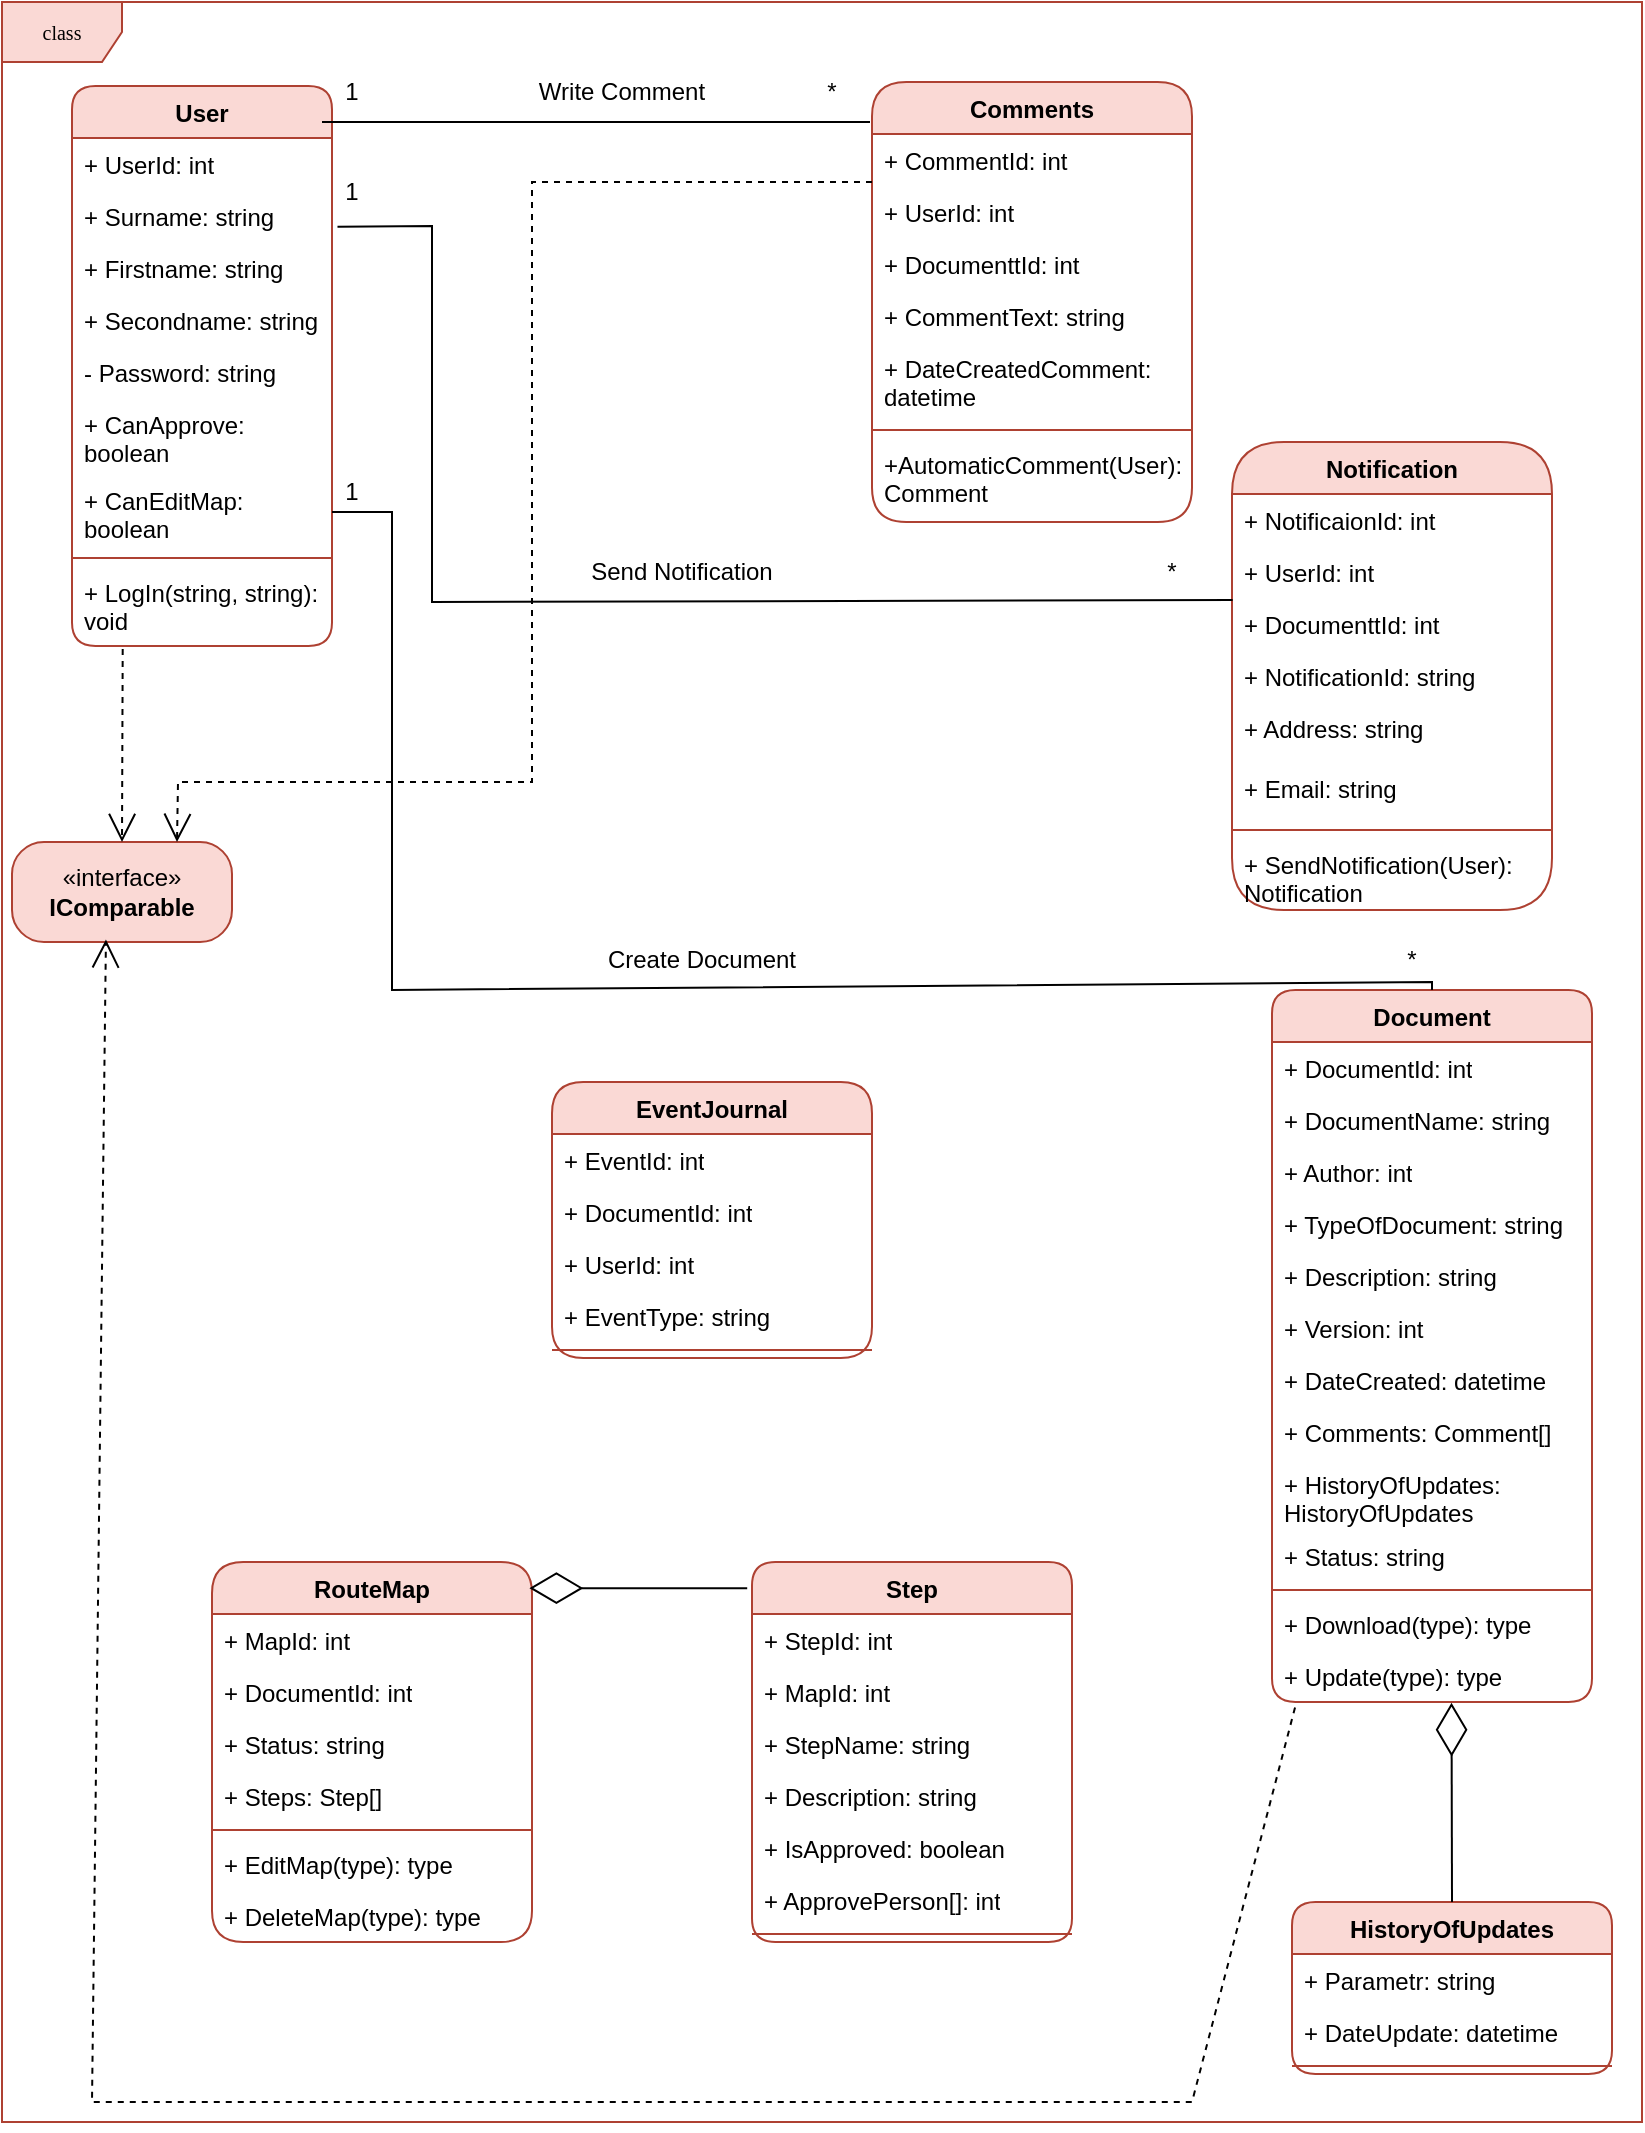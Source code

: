 <mxfile version="26.0.14">
  <diagram name="Page-1" id="c4acf3e9-155e-7222-9cf6-157b1a14988f">
    <mxGraphModel dx="976" dy="858" grid="1" gridSize="10" guides="1" tooltips="1" connect="1" arrows="1" fold="1" page="1" pageScale="1" pageWidth="850" pageHeight="1100" background="none" math="0" shadow="0">
      <root>
        <mxCell id="0" />
        <mxCell id="1" parent="0" />
        <mxCell id="17acba5748e5396b-1" value="class" style="shape=umlFrame;whiteSpace=wrap;html=1;rounded=0;shadow=0;comic=0;labelBackgroundColor=none;strokeWidth=1;fontFamily=Verdana;fontSize=10;align=center;fillColor=#fad9d5;strokeColor=#ae4132;" parent="1" vertex="1">
          <mxGeometry x="15" y="20" width="820" height="1060" as="geometry" />
        </mxCell>
        <mxCell id="jtQcLPcOCmOtlFuXwDvs-20" value="User" style="swimlane;fontStyle=1;align=center;verticalAlign=top;childLayout=stackLayout;horizontal=1;startSize=26;horizontalStack=0;resizeParent=1;resizeParentMax=0;resizeLast=0;collapsible=1;marginBottom=0;whiteSpace=wrap;html=1;rounded=1;fillColor=#fad9d5;strokeColor=#ae4132;" parent="1" vertex="1">
          <mxGeometry x="50" y="62" width="130" height="280" as="geometry" />
        </mxCell>
        <mxCell id="jtQcLPcOCmOtlFuXwDvs-21" value="+ UserId: int&lt;div&gt;&lt;br&gt;&lt;/div&gt;" style="text;strokeColor=none;fillColor=none;align=left;verticalAlign=top;spacingLeft=4;spacingRight=4;overflow=hidden;rotatable=0;points=[[0,0.5],[1,0.5]];portConstraint=eastwest;whiteSpace=wrap;html=1;" parent="jtQcLPcOCmOtlFuXwDvs-20" vertex="1">
          <mxGeometry y="26" width="130" height="26" as="geometry" />
        </mxCell>
        <mxCell id="jtQcLPcOCmOtlFuXwDvs-24" value="+ Surname: string&lt;div&gt;&lt;br&gt;&lt;/div&gt;" style="text;strokeColor=none;fillColor=none;align=left;verticalAlign=top;spacingLeft=4;spacingRight=4;overflow=hidden;rotatable=0;points=[[0,0.5],[1,0.5]];portConstraint=eastwest;whiteSpace=wrap;html=1;" parent="jtQcLPcOCmOtlFuXwDvs-20" vertex="1">
          <mxGeometry y="52" width="130" height="26" as="geometry" />
        </mxCell>
        <mxCell id="jtQcLPcOCmOtlFuXwDvs-25" value="+ Firstname: string&lt;div&gt;&lt;br&gt;&lt;/div&gt;" style="text;strokeColor=none;fillColor=none;align=left;verticalAlign=top;spacingLeft=4;spacingRight=4;overflow=hidden;rotatable=0;points=[[0,0.5],[1,0.5]];portConstraint=eastwest;whiteSpace=wrap;html=1;" parent="jtQcLPcOCmOtlFuXwDvs-20" vertex="1">
          <mxGeometry y="78" width="130" height="26" as="geometry" />
        </mxCell>
        <mxCell id="jtQcLPcOCmOtlFuXwDvs-26" value="+ Secondname: string&lt;span style=&quot;color: rgba(0, 0, 0, 0); font-family: monospace; font-size: 0px; text-wrap-mode: nowrap;&quot;&gt;%3CmxGraphModel%3E%3Croot%3E%3CmxCell%20id%3D%220%22%2F%3E%3CmxCell%20id%3D%221%22%20parent%3D%220%22%2F%3E%3CmxCell%20id%3D%222%22%20value%3D%22%2B%20UserId%3A%20int%26lt%3Bdiv%26gt%3B%26lt%3Bbr%26gt%3B%26lt%3B%2Fdiv%26gt%3B%22%20style%3D%22text%3BstrokeColor%3Dnone%3BfillColor%3Dnone%3Balign%3Dleft%3BverticalAlign%3Dtop%3BspacingLeft%3D4%3BspacingRight%3D4%3Boverflow%3Dhidden%3Brotatable%3D0%3Bpoints%3D%5B%5B0%2C0.5%5D%2C%5B1%2C0.5%5D%5D%3BportConstraint%3Deastwest%3BwhiteSpace%3Dwrap%3Bhtml%3D1%3B%22%20vertex%3D%221%22%20parent%3D%221%22%3E%3CmxGeometry%20x%3D%22290%22%20y%3D%22456%22%20width%3D%22160%22%20height%3D%2226%22%20as%3D%22geometry%22%2F%3E%3C%2FmxCell%3E%3C%2Froot%3E%3C%2FmxGraphModel%3E&lt;/span&gt;&lt;div&gt;&lt;br&gt;&lt;/div&gt;" style="text;strokeColor=none;fillColor=none;align=left;verticalAlign=top;spacingLeft=4;spacingRight=4;overflow=hidden;rotatable=0;points=[[0,0.5],[1,0.5]];portConstraint=eastwest;whiteSpace=wrap;html=1;" parent="jtQcLPcOCmOtlFuXwDvs-20" vertex="1">
          <mxGeometry y="104" width="130" height="26" as="geometry" />
        </mxCell>
        <mxCell id="jtQcLPcOCmOtlFuXwDvs-28" value="- Password: string" style="text;strokeColor=none;fillColor=none;align=left;verticalAlign=top;spacingLeft=4;spacingRight=4;overflow=hidden;rotatable=0;points=[[0,0.5],[1,0.5]];portConstraint=eastwest;whiteSpace=wrap;html=1;" parent="jtQcLPcOCmOtlFuXwDvs-20" vertex="1">
          <mxGeometry y="130" width="130" height="26" as="geometry" />
        </mxCell>
        <mxCell id="m-IarDrucBk_5mrLFYg6-11" value="+ CanApprove: boolean" style="text;strokeColor=none;fillColor=none;align=left;verticalAlign=top;spacingLeft=4;spacingRight=4;overflow=hidden;rotatable=0;points=[[0,0.5],[1,0.5]];portConstraint=eastwest;whiteSpace=wrap;html=1;" parent="jtQcLPcOCmOtlFuXwDvs-20" vertex="1">
          <mxGeometry y="156" width="130" height="38" as="geometry" />
        </mxCell>
        <mxCell id="m-IarDrucBk_5mrLFYg6-12" value="+ CanEditMap: boolean" style="text;strokeColor=none;fillColor=none;align=left;verticalAlign=top;spacingLeft=4;spacingRight=4;overflow=hidden;rotatable=0;points=[[0,0.5],[1,0.5]];portConstraint=eastwest;whiteSpace=wrap;html=1;" parent="jtQcLPcOCmOtlFuXwDvs-20" vertex="1">
          <mxGeometry y="194" width="130" height="38" as="geometry" />
        </mxCell>
        <mxCell id="jtQcLPcOCmOtlFuXwDvs-22" value="" style="line;strokeWidth=1;fillColor=none;align=left;verticalAlign=middle;spacingTop=-1;spacingLeft=3;spacingRight=3;rotatable=0;labelPosition=right;points=[];portConstraint=eastwest;strokeColor=inherit;" parent="jtQcLPcOCmOtlFuXwDvs-20" vertex="1">
          <mxGeometry y="232" width="130" height="8" as="geometry" />
        </mxCell>
        <mxCell id="jtQcLPcOCmOtlFuXwDvs-23" value="+ LogIn(string, string): void" style="text;strokeColor=none;fillColor=none;align=left;verticalAlign=top;spacingLeft=4;spacingRight=4;overflow=hidden;rotatable=0;points=[[0,0.5],[1,0.5]];portConstraint=eastwest;whiteSpace=wrap;html=1;" parent="jtQcLPcOCmOtlFuXwDvs-20" vertex="1">
          <mxGeometry y="240" width="130" height="40" as="geometry" />
        </mxCell>
        <mxCell id="jtQcLPcOCmOtlFuXwDvs-65" value="«interface»&lt;br&gt;&lt;b&gt;IComparable&lt;/b&gt;" style="html=1;whiteSpace=wrap;rounded=1;fillColor=#fad9d5;strokeColor=#ae4132;arcSize=32;" parent="1" vertex="1">
          <mxGeometry x="20" y="440" width="110" height="50" as="geometry" />
        </mxCell>
        <mxCell id="jtQcLPcOCmOtlFuXwDvs-69" value="" style="endArrow=open;endSize=12;dashed=1;html=1;rounded=0;entryX=0.5;entryY=0;entryDx=0;entryDy=0;exitX=0.195;exitY=1.038;exitDx=0;exitDy=0;exitPerimeter=0;" parent="1" source="jtQcLPcOCmOtlFuXwDvs-23" target="jtQcLPcOCmOtlFuXwDvs-65" edge="1">
          <mxGeometry width="160" relative="1" as="geometry">
            <mxPoint x="75" y="370" as="sourcePoint" />
            <mxPoint x="300" y="550" as="targetPoint" />
          </mxGeometry>
        </mxCell>
        <mxCell id="jtQcLPcOCmOtlFuXwDvs-70" value="Comments" style="swimlane;fontStyle=1;align=center;verticalAlign=top;childLayout=stackLayout;horizontal=1;startSize=26;horizontalStack=0;resizeParent=1;resizeParentMax=0;resizeLast=0;collapsible=1;marginBottom=0;whiteSpace=wrap;html=1;rounded=1;fillColor=#fad9d5;strokeColor=#ae4132;arcSize=22;" parent="1" vertex="1">
          <mxGeometry x="450" y="60" width="160" height="220" as="geometry" />
        </mxCell>
        <mxCell id="jtQcLPcOCmOtlFuXwDvs-71" value="+ CommentId: int" style="text;strokeColor=none;fillColor=none;align=left;verticalAlign=top;spacingLeft=4;spacingRight=4;overflow=hidden;rotatable=0;points=[[0,0.5],[1,0.5]];portConstraint=eastwest;whiteSpace=wrap;html=1;" parent="jtQcLPcOCmOtlFuXwDvs-70" vertex="1">
          <mxGeometry y="26" width="160" height="26" as="geometry" />
        </mxCell>
        <mxCell id="jtQcLPcOCmOtlFuXwDvs-77" value="+ UserId: int" style="text;strokeColor=none;fillColor=none;align=left;verticalAlign=top;spacingLeft=4;spacingRight=4;overflow=hidden;rotatable=0;points=[[0,0.5],[1,0.5]];portConstraint=eastwest;whiteSpace=wrap;html=1;" parent="jtQcLPcOCmOtlFuXwDvs-70" vertex="1">
          <mxGeometry y="52" width="160" height="26" as="geometry" />
        </mxCell>
        <mxCell id="jtQcLPcOCmOtlFuXwDvs-78" value="+ DocumenttId: int" style="text;strokeColor=none;fillColor=none;align=left;verticalAlign=top;spacingLeft=4;spacingRight=4;overflow=hidden;rotatable=0;points=[[0,0.5],[1,0.5]];portConstraint=eastwest;whiteSpace=wrap;html=1;" parent="jtQcLPcOCmOtlFuXwDvs-70" vertex="1">
          <mxGeometry y="78" width="160" height="26" as="geometry" />
        </mxCell>
        <mxCell id="jtQcLPcOCmOtlFuXwDvs-79" value="+ CommentText: string" style="text;strokeColor=none;fillColor=none;align=left;verticalAlign=top;spacingLeft=4;spacingRight=4;overflow=hidden;rotatable=0;points=[[0,0.5],[1,0.5]];portConstraint=eastwest;whiteSpace=wrap;html=1;" parent="jtQcLPcOCmOtlFuXwDvs-70" vertex="1">
          <mxGeometry y="104" width="160" height="26" as="geometry" />
        </mxCell>
        <mxCell id="jtQcLPcOCmOtlFuXwDvs-80" value="+ DateCreatedComment: datetime" style="text;strokeColor=none;fillColor=none;align=left;verticalAlign=top;spacingLeft=4;spacingRight=4;overflow=hidden;rotatable=0;points=[[0,0.5],[1,0.5]];portConstraint=eastwest;whiteSpace=wrap;html=1;" parent="jtQcLPcOCmOtlFuXwDvs-70" vertex="1">
          <mxGeometry y="130" width="160" height="40" as="geometry" />
        </mxCell>
        <mxCell id="jtQcLPcOCmOtlFuXwDvs-72" value="" style="line;strokeWidth=1;fillColor=none;align=left;verticalAlign=middle;spacingTop=-1;spacingLeft=3;spacingRight=3;rotatable=0;labelPosition=right;points=[];portConstraint=eastwest;strokeColor=inherit;" parent="jtQcLPcOCmOtlFuXwDvs-70" vertex="1">
          <mxGeometry y="170" width="160" height="8" as="geometry" />
        </mxCell>
        <mxCell id="jtQcLPcOCmOtlFuXwDvs-73" value="+AutomaticComment(User): Comment" style="text;strokeColor=none;fillColor=none;align=left;verticalAlign=top;spacingLeft=4;spacingRight=4;overflow=hidden;rotatable=0;points=[[0,0.5],[1,0.5]];portConstraint=eastwest;whiteSpace=wrap;html=1;" parent="jtQcLPcOCmOtlFuXwDvs-70" vertex="1">
          <mxGeometry y="178" width="160" height="42" as="geometry" />
        </mxCell>
        <mxCell id="jtQcLPcOCmOtlFuXwDvs-85" value="Document" style="swimlane;fontStyle=1;align=center;verticalAlign=top;childLayout=stackLayout;horizontal=1;startSize=26;horizontalStack=0;resizeParent=1;resizeParentMax=0;resizeLast=0;collapsible=1;marginBottom=0;whiteSpace=wrap;html=1;rounded=1;fillColor=#fad9d5;strokeColor=#ae4132;" parent="1" vertex="1">
          <mxGeometry x="650" y="514" width="160" height="356" as="geometry" />
        </mxCell>
        <mxCell id="jtQcLPcOCmOtlFuXwDvs-86" value="+ DocumentId: int" style="text;strokeColor=none;fillColor=none;align=left;verticalAlign=top;spacingLeft=4;spacingRight=4;overflow=hidden;rotatable=0;points=[[0,0.5],[1,0.5]];portConstraint=eastwest;whiteSpace=wrap;html=1;" parent="jtQcLPcOCmOtlFuXwDvs-85" vertex="1">
          <mxGeometry y="26" width="160" height="26" as="geometry" />
        </mxCell>
        <mxCell id="jtQcLPcOCmOtlFuXwDvs-89" value="+ DocumentName: string" style="text;strokeColor=none;fillColor=none;align=left;verticalAlign=top;spacingLeft=4;spacingRight=4;overflow=hidden;rotatable=0;points=[[0,0.5],[1,0.5]];portConstraint=eastwest;whiteSpace=wrap;html=1;" parent="jtQcLPcOCmOtlFuXwDvs-85" vertex="1">
          <mxGeometry y="52" width="160" height="26" as="geometry" />
        </mxCell>
        <mxCell id="jtQcLPcOCmOtlFuXwDvs-90" value="+ Author: int" style="text;strokeColor=none;fillColor=none;align=left;verticalAlign=top;spacingLeft=4;spacingRight=4;overflow=hidden;rotatable=0;points=[[0,0.5],[1,0.5]];portConstraint=eastwest;whiteSpace=wrap;html=1;" parent="jtQcLPcOCmOtlFuXwDvs-85" vertex="1">
          <mxGeometry y="78" width="160" height="26" as="geometry" />
        </mxCell>
        <mxCell id="jtQcLPcOCmOtlFuXwDvs-91" value="+ TypeOfDocument: string" style="text;strokeColor=none;fillColor=none;align=left;verticalAlign=top;spacingLeft=4;spacingRight=4;overflow=hidden;rotatable=0;points=[[0,0.5],[1,0.5]];portConstraint=eastwest;whiteSpace=wrap;html=1;" parent="jtQcLPcOCmOtlFuXwDvs-85" vertex="1">
          <mxGeometry y="104" width="160" height="26" as="geometry" />
        </mxCell>
        <mxCell id="jtQcLPcOCmOtlFuXwDvs-92" value="+ Description: string" style="text;strokeColor=none;fillColor=none;align=left;verticalAlign=top;spacingLeft=4;spacingRight=4;overflow=hidden;rotatable=0;points=[[0,0.5],[1,0.5]];portConstraint=eastwest;whiteSpace=wrap;html=1;" parent="jtQcLPcOCmOtlFuXwDvs-85" vertex="1">
          <mxGeometry y="130" width="160" height="26" as="geometry" />
        </mxCell>
        <mxCell id="jtQcLPcOCmOtlFuXwDvs-93" value="+ Version: int" style="text;strokeColor=none;fillColor=none;align=left;verticalAlign=top;spacingLeft=4;spacingRight=4;overflow=hidden;rotatable=0;points=[[0,0.5],[1,0.5]];portConstraint=eastwest;whiteSpace=wrap;html=1;" parent="jtQcLPcOCmOtlFuXwDvs-85" vertex="1">
          <mxGeometry y="156" width="160" height="26" as="geometry" />
        </mxCell>
        <mxCell id="jtQcLPcOCmOtlFuXwDvs-94" value="+ DateCreated: datetime" style="text;strokeColor=none;fillColor=none;align=left;verticalAlign=top;spacingLeft=4;spacingRight=4;overflow=hidden;rotatable=0;points=[[0,0.5],[1,0.5]];portConstraint=eastwest;whiteSpace=wrap;html=1;" parent="jtQcLPcOCmOtlFuXwDvs-85" vertex="1">
          <mxGeometry y="182" width="160" height="26" as="geometry" />
        </mxCell>
        <mxCell id="jtQcLPcOCmOtlFuXwDvs-95" value="+ Comments: Comment[]" style="text;strokeColor=none;fillColor=none;align=left;verticalAlign=top;spacingLeft=4;spacingRight=4;overflow=hidden;rotatable=0;points=[[0,0.5],[1,0.5]];portConstraint=eastwest;whiteSpace=wrap;html=1;" parent="jtQcLPcOCmOtlFuXwDvs-85" vertex="1">
          <mxGeometry y="208" width="160" height="26" as="geometry" />
        </mxCell>
        <mxCell id="jtQcLPcOCmOtlFuXwDvs-96" value="+ HistoryOfUpdates: HistoryOfUpdates" style="text;strokeColor=none;fillColor=none;align=left;verticalAlign=top;spacingLeft=4;spacingRight=4;overflow=hidden;rotatable=0;points=[[0,0.5],[1,0.5]];portConstraint=eastwest;whiteSpace=wrap;html=1;" parent="jtQcLPcOCmOtlFuXwDvs-85" vertex="1">
          <mxGeometry y="234" width="160" height="36" as="geometry" />
        </mxCell>
        <mxCell id="jtQcLPcOCmOtlFuXwDvs-97" value="+ Status: string" style="text;strokeColor=none;fillColor=none;align=left;verticalAlign=top;spacingLeft=4;spacingRight=4;overflow=hidden;rotatable=0;points=[[0,0.5],[1,0.5]];portConstraint=eastwest;whiteSpace=wrap;html=1;" parent="jtQcLPcOCmOtlFuXwDvs-85" vertex="1">
          <mxGeometry y="270" width="160" height="26" as="geometry" />
        </mxCell>
        <mxCell id="jtQcLPcOCmOtlFuXwDvs-87" value="" style="line;strokeWidth=1;fillColor=none;align=left;verticalAlign=middle;spacingTop=-1;spacingLeft=3;spacingRight=3;rotatable=0;labelPosition=right;points=[];portConstraint=eastwest;strokeColor=inherit;" parent="jtQcLPcOCmOtlFuXwDvs-85" vertex="1">
          <mxGeometry y="296" width="160" height="8" as="geometry" />
        </mxCell>
        <mxCell id="jtQcLPcOCmOtlFuXwDvs-88" value="+ Download(type): type" style="text;strokeColor=none;fillColor=none;align=left;verticalAlign=top;spacingLeft=4;spacingRight=4;overflow=hidden;rotatable=0;points=[[0,0.5],[1,0.5]];portConstraint=eastwest;whiteSpace=wrap;html=1;" parent="jtQcLPcOCmOtlFuXwDvs-85" vertex="1">
          <mxGeometry y="304" width="160" height="26" as="geometry" />
        </mxCell>
        <mxCell id="B2FUtbq_lZgHAhkEgbSx-1" value="+ Update(type): type" style="text;strokeColor=none;fillColor=none;align=left;verticalAlign=top;spacingLeft=4;spacingRight=4;overflow=hidden;rotatable=0;points=[[0,0.5],[1,0.5]];portConstraint=eastwest;whiteSpace=wrap;html=1;" vertex="1" parent="jtQcLPcOCmOtlFuXwDvs-85">
          <mxGeometry y="330" width="160" height="26" as="geometry" />
        </mxCell>
        <mxCell id="jtQcLPcOCmOtlFuXwDvs-133" value="Notification" style="swimlane;fontStyle=1;align=center;verticalAlign=top;childLayout=stackLayout;horizontal=1;startSize=26;horizontalStack=0;resizeParent=1;resizeParentMax=0;resizeLast=0;collapsible=1;marginBottom=0;whiteSpace=wrap;html=1;rounded=1;fillColor=#fad9d5;strokeColor=#ae4132;arcSize=50;" parent="1" vertex="1">
          <mxGeometry x="630" y="240" width="160" height="234" as="geometry" />
        </mxCell>
        <mxCell id="jtQcLPcOCmOtlFuXwDvs-134" value="+ NotificaionId: int" style="text;strokeColor=none;fillColor=none;align=left;verticalAlign=top;spacingLeft=4;spacingRight=4;overflow=hidden;rotatable=0;points=[[0,0.5],[1,0.5]];portConstraint=eastwest;whiteSpace=wrap;html=1;" parent="jtQcLPcOCmOtlFuXwDvs-133" vertex="1">
          <mxGeometry y="26" width="160" height="26" as="geometry" />
        </mxCell>
        <mxCell id="jtQcLPcOCmOtlFuXwDvs-135" value="+ UserId: int" style="text;strokeColor=none;fillColor=none;align=left;verticalAlign=top;spacingLeft=4;spacingRight=4;overflow=hidden;rotatable=0;points=[[0,0.5],[1,0.5]];portConstraint=eastwest;whiteSpace=wrap;html=1;" parent="jtQcLPcOCmOtlFuXwDvs-133" vertex="1">
          <mxGeometry y="52" width="160" height="26" as="geometry" />
        </mxCell>
        <mxCell id="jtQcLPcOCmOtlFuXwDvs-136" value="+ DocumenttId: int" style="text;strokeColor=none;fillColor=none;align=left;verticalAlign=top;spacingLeft=4;spacingRight=4;overflow=hidden;rotatable=0;points=[[0,0.5],[1,0.5]];portConstraint=eastwest;whiteSpace=wrap;html=1;" parent="jtQcLPcOCmOtlFuXwDvs-133" vertex="1">
          <mxGeometry y="78" width="160" height="26" as="geometry" />
        </mxCell>
        <mxCell id="jtQcLPcOCmOtlFuXwDvs-137" value="+ NotificationId: string" style="text;strokeColor=none;fillColor=none;align=left;verticalAlign=top;spacingLeft=4;spacingRight=4;overflow=hidden;rotatable=0;points=[[0,0.5],[1,0.5]];portConstraint=eastwest;whiteSpace=wrap;html=1;" parent="jtQcLPcOCmOtlFuXwDvs-133" vertex="1">
          <mxGeometry y="104" width="160" height="26" as="geometry" />
        </mxCell>
        <mxCell id="jtQcLPcOCmOtlFuXwDvs-138" value="+ Address: string" style="text;strokeColor=none;fillColor=none;align=left;verticalAlign=top;spacingLeft=4;spacingRight=4;overflow=hidden;rotatable=0;points=[[0,0.5],[1,0.5]];portConstraint=eastwest;whiteSpace=wrap;html=1;" parent="jtQcLPcOCmOtlFuXwDvs-133" vertex="1">
          <mxGeometry y="130" width="160" height="30" as="geometry" />
        </mxCell>
        <mxCell id="jtQcLPcOCmOtlFuXwDvs-141" value="+ Email: string" style="text;strokeColor=none;fillColor=none;align=left;verticalAlign=top;spacingLeft=4;spacingRight=4;overflow=hidden;rotatable=0;points=[[0,0.5],[1,0.5]];portConstraint=eastwest;whiteSpace=wrap;html=1;" parent="jtQcLPcOCmOtlFuXwDvs-133" vertex="1">
          <mxGeometry y="160" width="160" height="30" as="geometry" />
        </mxCell>
        <mxCell id="jtQcLPcOCmOtlFuXwDvs-139" value="" style="line;strokeWidth=1;fillColor=none;align=left;verticalAlign=middle;spacingTop=-1;spacingLeft=3;spacingRight=3;rotatable=0;labelPosition=right;points=[];portConstraint=eastwest;strokeColor=inherit;" parent="jtQcLPcOCmOtlFuXwDvs-133" vertex="1">
          <mxGeometry y="190" width="160" height="8" as="geometry" />
        </mxCell>
        <mxCell id="jtQcLPcOCmOtlFuXwDvs-140" value="+ SendNotification(User): Notification" style="text;strokeColor=none;fillColor=none;align=left;verticalAlign=top;spacingLeft=4;spacingRight=4;overflow=hidden;rotatable=0;points=[[0,0.5],[1,0.5]];portConstraint=eastwest;whiteSpace=wrap;html=1;" parent="jtQcLPcOCmOtlFuXwDvs-133" vertex="1">
          <mxGeometry y="198" width="160" height="36" as="geometry" />
        </mxCell>
        <mxCell id="jtQcLPcOCmOtlFuXwDvs-152" value="" style="endArrow=open;endSize=12;dashed=1;html=1;rounded=0;exitX=0.072;exitY=1.105;exitDx=0;exitDy=0;entryX=0.427;entryY=0.975;entryDx=0;entryDy=0;exitPerimeter=0;entryPerimeter=0;" parent="1" source="B2FUtbq_lZgHAhkEgbSx-1" target="jtQcLPcOCmOtlFuXwDvs-65" edge="1">
          <mxGeometry width="160" relative="1" as="geometry">
            <mxPoint x="250" y="510" as="sourcePoint" />
            <mxPoint x="410" y="510" as="targetPoint" />
            <Array as="points">
              <mxPoint x="610" y="1070" />
              <mxPoint x="60" y="1070" />
            </Array>
          </mxGeometry>
        </mxCell>
        <mxCell id="jtQcLPcOCmOtlFuXwDvs-153" value="RouteMap" style="swimlane;fontStyle=1;align=center;verticalAlign=top;childLayout=stackLayout;horizontal=1;startSize=26;horizontalStack=0;resizeParent=1;resizeParentMax=0;resizeLast=0;collapsible=1;marginBottom=0;whiteSpace=wrap;html=1;rounded=1;fillColor=#fad9d5;strokeColor=#ae4132;arcSize=20;" parent="1" vertex="1">
          <mxGeometry x="120" y="800" width="160" height="190" as="geometry" />
        </mxCell>
        <mxCell id="jtQcLPcOCmOtlFuXwDvs-154" value="+ MapId: int" style="text;strokeColor=none;fillColor=none;align=left;verticalAlign=top;spacingLeft=4;spacingRight=4;overflow=hidden;rotatable=0;points=[[0,0.5],[1,0.5]];portConstraint=eastwest;whiteSpace=wrap;html=1;" parent="jtQcLPcOCmOtlFuXwDvs-153" vertex="1">
          <mxGeometry y="26" width="160" height="26" as="geometry" />
        </mxCell>
        <mxCell id="jtQcLPcOCmOtlFuXwDvs-157" value="+ DocumentId: int" style="text;strokeColor=none;fillColor=none;align=left;verticalAlign=top;spacingLeft=4;spacingRight=4;overflow=hidden;rotatable=0;points=[[0,0.5],[1,0.5]];portConstraint=eastwest;whiteSpace=wrap;html=1;" parent="jtQcLPcOCmOtlFuXwDvs-153" vertex="1">
          <mxGeometry y="52" width="160" height="26" as="geometry" />
        </mxCell>
        <mxCell id="jtQcLPcOCmOtlFuXwDvs-158" value="+ Status: string" style="text;strokeColor=none;fillColor=none;align=left;verticalAlign=top;spacingLeft=4;spacingRight=4;overflow=hidden;rotatable=0;points=[[0,0.5],[1,0.5]];portConstraint=eastwest;whiteSpace=wrap;html=1;" parent="jtQcLPcOCmOtlFuXwDvs-153" vertex="1">
          <mxGeometry y="78" width="160" height="26" as="geometry" />
        </mxCell>
        <mxCell id="LB0GVwvFiswfvmkcBWEb-14" value="+ Steps: Step[]" style="text;strokeColor=none;fillColor=none;align=left;verticalAlign=top;spacingLeft=4;spacingRight=4;overflow=hidden;rotatable=0;points=[[0,0.5],[1,0.5]];portConstraint=eastwest;whiteSpace=wrap;html=1;" parent="jtQcLPcOCmOtlFuXwDvs-153" vertex="1">
          <mxGeometry y="104" width="160" height="26" as="geometry" />
        </mxCell>
        <mxCell id="jtQcLPcOCmOtlFuXwDvs-155" value="" style="line;strokeWidth=1;fillColor=none;align=left;verticalAlign=middle;spacingTop=-1;spacingLeft=3;spacingRight=3;rotatable=0;labelPosition=right;points=[];portConstraint=eastwest;strokeColor=inherit;" parent="jtQcLPcOCmOtlFuXwDvs-153" vertex="1">
          <mxGeometry y="130" width="160" height="8" as="geometry" />
        </mxCell>
        <mxCell id="m-IarDrucBk_5mrLFYg6-13" value="+ EditMap(type): type" style="text;strokeColor=none;fillColor=none;align=left;verticalAlign=top;spacingLeft=4;spacingRight=4;overflow=hidden;rotatable=0;points=[[0,0.5],[1,0.5]];portConstraint=eastwest;whiteSpace=wrap;html=1;" parent="jtQcLPcOCmOtlFuXwDvs-153" vertex="1">
          <mxGeometry y="138" width="160" height="26" as="geometry" />
        </mxCell>
        <mxCell id="m-IarDrucBk_5mrLFYg6-14" value="+ DeleteMap(type): type" style="text;strokeColor=none;fillColor=none;align=left;verticalAlign=top;spacingLeft=4;spacingRight=4;overflow=hidden;rotatable=0;points=[[0,0.5],[1,0.5]];portConstraint=eastwest;whiteSpace=wrap;html=1;" parent="jtQcLPcOCmOtlFuXwDvs-153" vertex="1">
          <mxGeometry y="164" width="160" height="26" as="geometry" />
        </mxCell>
        <mxCell id="jtQcLPcOCmOtlFuXwDvs-159" value="Step" style="swimlane;fontStyle=1;align=center;verticalAlign=top;childLayout=stackLayout;horizontal=1;startSize=26;horizontalStack=0;resizeParent=1;resizeParentMax=0;resizeLast=0;collapsible=1;marginBottom=0;whiteSpace=wrap;html=1;rounded=1;fillColor=#fad9d5;strokeColor=#ae4132;" parent="1" vertex="1">
          <mxGeometry x="390" y="800" width="160" height="190" as="geometry" />
        </mxCell>
        <mxCell id="jtQcLPcOCmOtlFuXwDvs-160" value="+ StepId: int" style="text;strokeColor=none;fillColor=none;align=left;verticalAlign=top;spacingLeft=4;spacingRight=4;overflow=hidden;rotatable=0;points=[[0,0.5],[1,0.5]];portConstraint=eastwest;whiteSpace=wrap;html=1;" parent="jtQcLPcOCmOtlFuXwDvs-159" vertex="1">
          <mxGeometry y="26" width="160" height="26" as="geometry" />
        </mxCell>
        <mxCell id="jtQcLPcOCmOtlFuXwDvs-171" value="+ MapId: int" style="text;strokeColor=none;fillColor=none;align=left;verticalAlign=top;spacingLeft=4;spacingRight=4;overflow=hidden;rotatable=0;points=[[0,0.5],[1,0.5]];portConstraint=eastwest;whiteSpace=wrap;html=1;" parent="jtQcLPcOCmOtlFuXwDvs-159" vertex="1">
          <mxGeometry y="52" width="160" height="26" as="geometry" />
        </mxCell>
        <mxCell id="jtQcLPcOCmOtlFuXwDvs-161" value="+ StepName: string" style="text;strokeColor=none;fillColor=none;align=left;verticalAlign=top;spacingLeft=4;spacingRight=4;overflow=hidden;rotatable=0;points=[[0,0.5],[1,0.5]];portConstraint=eastwest;whiteSpace=wrap;html=1;" parent="jtQcLPcOCmOtlFuXwDvs-159" vertex="1">
          <mxGeometry y="78" width="160" height="26" as="geometry" />
        </mxCell>
        <mxCell id="jtQcLPcOCmOtlFuXwDvs-162" value="+ Description: string" style="text;strokeColor=none;fillColor=none;align=left;verticalAlign=top;spacingLeft=4;spacingRight=4;overflow=hidden;rotatable=0;points=[[0,0.5],[1,0.5]];portConstraint=eastwest;whiteSpace=wrap;html=1;" parent="jtQcLPcOCmOtlFuXwDvs-159" vertex="1">
          <mxGeometry y="104" width="160" height="26" as="geometry" />
        </mxCell>
        <mxCell id="jtQcLPcOCmOtlFuXwDvs-173" value="+ IsApproved: boolean" style="text;strokeColor=none;fillColor=none;align=left;verticalAlign=top;spacingLeft=4;spacingRight=4;overflow=hidden;rotatable=0;points=[[0,0.5],[1,0.5]];portConstraint=eastwest;whiteSpace=wrap;html=1;" parent="jtQcLPcOCmOtlFuXwDvs-159" vertex="1">
          <mxGeometry y="130" width="160" height="26" as="geometry" />
        </mxCell>
        <mxCell id="m-IarDrucBk_5mrLFYg6-4" value="+ ApprovePerson[]: int" style="text;strokeColor=none;fillColor=none;align=left;verticalAlign=top;spacingLeft=4;spacingRight=4;overflow=hidden;rotatable=0;points=[[0,0.5],[1,0.5]];portConstraint=eastwest;whiteSpace=wrap;html=1;" parent="jtQcLPcOCmOtlFuXwDvs-159" vertex="1">
          <mxGeometry y="156" width="160" height="26" as="geometry" />
        </mxCell>
        <mxCell id="jtQcLPcOCmOtlFuXwDvs-163" value="" style="line;strokeWidth=1;fillColor=none;align=left;verticalAlign=middle;spacingTop=-1;spacingLeft=3;spacingRight=3;rotatable=0;labelPosition=right;points=[];portConstraint=eastwest;strokeColor=inherit;" parent="jtQcLPcOCmOtlFuXwDvs-159" vertex="1">
          <mxGeometry y="182" width="160" height="8" as="geometry" />
        </mxCell>
        <mxCell id="LB0GVwvFiswfvmkcBWEb-1" value="HistoryOfUpdates" style="swimlane;fontStyle=1;align=center;verticalAlign=top;childLayout=stackLayout;horizontal=1;startSize=26;horizontalStack=0;resizeParent=1;resizeParentMax=0;resizeLast=0;collapsible=1;marginBottom=0;whiteSpace=wrap;html=1;fillColor=#fad9d5;strokeColor=#ae4132;rounded=1;" parent="1" vertex="1">
          <mxGeometry x="660" y="970" width="160" height="86" as="geometry" />
        </mxCell>
        <mxCell id="LB0GVwvFiswfvmkcBWEb-2" value="+ Parametr: string" style="text;strokeColor=none;fillColor=none;align=left;verticalAlign=top;spacingLeft=4;spacingRight=4;overflow=hidden;rotatable=0;points=[[0,0.5],[1,0.5]];portConstraint=eastwest;whiteSpace=wrap;html=1;" parent="LB0GVwvFiswfvmkcBWEb-1" vertex="1">
          <mxGeometry y="26" width="160" height="26" as="geometry" />
        </mxCell>
        <mxCell id="LB0GVwvFiswfvmkcBWEb-5" value="+ DateUpdate: datetime" style="text;strokeColor=none;fillColor=none;align=left;verticalAlign=top;spacingLeft=4;spacingRight=4;overflow=hidden;rotatable=0;points=[[0,0.5],[1,0.5]];portConstraint=eastwest;whiteSpace=wrap;html=1;" parent="LB0GVwvFiswfvmkcBWEb-1" vertex="1">
          <mxGeometry y="52" width="160" height="26" as="geometry" />
        </mxCell>
        <mxCell id="LB0GVwvFiswfvmkcBWEb-3" value="" style="line;strokeWidth=1;fillColor=none;align=left;verticalAlign=middle;spacingTop=-1;spacingLeft=3;spacingRight=3;rotatable=0;labelPosition=right;points=[];portConstraint=eastwest;strokeColor=inherit;" parent="LB0GVwvFiswfvmkcBWEb-1" vertex="1">
          <mxGeometry y="78" width="160" height="8" as="geometry" />
        </mxCell>
        <mxCell id="LB0GVwvFiswfvmkcBWEb-6" value="" style="endArrow=open;endSize=12;dashed=1;html=1;rounded=0;exitX=0;exitY=0.923;exitDx=0;exitDy=0;exitPerimeter=0;entryX=0.75;entryY=0;entryDx=0;entryDy=0;" parent="1" source="jtQcLPcOCmOtlFuXwDvs-71" target="jtQcLPcOCmOtlFuXwDvs-65" edge="1">
          <mxGeometry width="160" relative="1" as="geometry">
            <mxPoint x="75" y="440" as="sourcePoint" />
            <mxPoint x="80" y="440" as="targetPoint" />
            <Array as="points">
              <mxPoint x="280" y="110" />
              <mxPoint x="280" y="410" />
              <mxPoint x="103" y="410" />
            </Array>
          </mxGeometry>
        </mxCell>
        <mxCell id="LB0GVwvFiswfvmkcBWEb-7" value="EventJournal" style="swimlane;fontStyle=1;align=center;verticalAlign=top;childLayout=stackLayout;horizontal=1;startSize=26;horizontalStack=0;resizeParent=1;resizeParentMax=0;resizeLast=0;collapsible=1;marginBottom=0;whiteSpace=wrap;html=1;rounded=1;fillColor=#fad9d5;strokeColor=#ae4132;arcSize=20;" parent="1" vertex="1">
          <mxGeometry x="290" y="560" width="160" height="138" as="geometry" />
        </mxCell>
        <mxCell id="LB0GVwvFiswfvmkcBWEb-8" value="+ EventId: int" style="text;strokeColor=none;fillColor=none;align=left;verticalAlign=top;spacingLeft=4;spacingRight=4;overflow=hidden;rotatable=0;points=[[0,0.5],[1,0.5]];portConstraint=eastwest;whiteSpace=wrap;html=1;" parent="LB0GVwvFiswfvmkcBWEb-7" vertex="1">
          <mxGeometry y="26" width="160" height="26" as="geometry" />
        </mxCell>
        <mxCell id="LB0GVwvFiswfvmkcBWEb-9" value="+ DocumentId: int" style="text;strokeColor=none;fillColor=none;align=left;verticalAlign=top;spacingLeft=4;spacingRight=4;overflow=hidden;rotatable=0;points=[[0,0.5],[1,0.5]];portConstraint=eastwest;whiteSpace=wrap;html=1;" parent="LB0GVwvFiswfvmkcBWEb-7" vertex="1">
          <mxGeometry y="52" width="160" height="26" as="geometry" />
        </mxCell>
        <mxCell id="LB0GVwvFiswfvmkcBWEb-10" value="+ UserId: int" style="text;strokeColor=none;fillColor=none;align=left;verticalAlign=top;spacingLeft=4;spacingRight=4;overflow=hidden;rotatable=0;points=[[0,0.5],[1,0.5]];portConstraint=eastwest;whiteSpace=wrap;html=1;" parent="LB0GVwvFiswfvmkcBWEb-7" vertex="1">
          <mxGeometry y="78" width="160" height="26" as="geometry" />
        </mxCell>
        <mxCell id="LB0GVwvFiswfvmkcBWEb-13" value="+ EventType: string" style="text;strokeColor=none;fillColor=none;align=left;verticalAlign=top;spacingLeft=4;spacingRight=4;overflow=hidden;rotatable=0;points=[[0,0.5],[1,0.5]];portConstraint=eastwest;whiteSpace=wrap;html=1;" parent="LB0GVwvFiswfvmkcBWEb-7" vertex="1">
          <mxGeometry y="104" width="160" height="26" as="geometry" />
        </mxCell>
        <mxCell id="LB0GVwvFiswfvmkcBWEb-11" value="" style="line;strokeWidth=1;fillColor=none;align=left;verticalAlign=middle;spacingTop=-1;spacingLeft=3;spacingRight=3;rotatable=0;labelPosition=right;points=[];portConstraint=eastwest;strokeColor=inherit;" parent="LB0GVwvFiswfvmkcBWEb-7" vertex="1">
          <mxGeometry y="130" width="160" height="8" as="geometry" />
        </mxCell>
        <mxCell id="m-IarDrucBk_5mrLFYg6-2" value="" style="endArrow=diamondThin;endFill=0;endSize=24;html=1;rounded=0;entryX=0.992;entryY=0.069;entryDx=0;entryDy=0;entryPerimeter=0;exitX=-0.015;exitY=0.069;exitDx=0;exitDy=0;exitPerimeter=0;" parent="1" edge="1" target="jtQcLPcOCmOtlFuXwDvs-153" source="jtQcLPcOCmOtlFuXwDvs-159">
          <mxGeometry width="160" relative="1" as="geometry">
            <mxPoint x="425" y="793" as="sourcePoint" />
            <mxPoint x="425" y="710" as="targetPoint" />
          </mxGeometry>
        </mxCell>
        <mxCell id="m-IarDrucBk_5mrLFYg6-3" value="" style="endArrow=diamondThin;endFill=0;endSize=24;html=1;rounded=0;exitX=0.5;exitY=0;exitDx=0;exitDy=0;entryX=0.561;entryY=1.016;entryDx=0;entryDy=0;entryPerimeter=0;" parent="1" source="LB0GVwvFiswfvmkcBWEb-1" target="B2FUtbq_lZgHAhkEgbSx-1" edge="1">
          <mxGeometry width="160" relative="1" as="geometry">
            <mxPoint x="540" y="770" as="sourcePoint" />
            <mxPoint x="739" y="910" as="targetPoint" />
          </mxGeometry>
        </mxCell>
        <mxCell id="m-IarDrucBk_5mrLFYg6-8" value="1" style="text;html=1;align=center;verticalAlign=middle;whiteSpace=wrap;rounded=0;" parent="1" vertex="1">
          <mxGeometry x="160" y="50" width="60" height="30" as="geometry" />
        </mxCell>
        <mxCell id="m-IarDrucBk_5mrLFYg6-9" value="*" style="text;html=1;align=center;verticalAlign=middle;whiteSpace=wrap;rounded=0;" parent="1" vertex="1">
          <mxGeometry x="400" y="50" width="60" height="30" as="geometry" />
        </mxCell>
        <mxCell id="m-IarDrucBk_5mrLFYg6-10" value="Write Comment" style="text;html=1;align=center;verticalAlign=middle;whiteSpace=wrap;rounded=0;" parent="1" vertex="1">
          <mxGeometry x="270" y="50" width="110" height="30" as="geometry" />
        </mxCell>
        <mxCell id="m-IarDrucBk_5mrLFYg6-17" value="1" style="text;html=1;align=center;verticalAlign=middle;whiteSpace=wrap;rounded=0;" parent="1" vertex="1">
          <mxGeometry x="160" y="100" width="60" height="30" as="geometry" />
        </mxCell>
        <mxCell id="m-IarDrucBk_5mrLFYg6-18" value="*" style="text;html=1;align=center;verticalAlign=middle;whiteSpace=wrap;rounded=0;" parent="1" vertex="1">
          <mxGeometry x="570" y="290" width="60" height="30" as="geometry" />
        </mxCell>
        <mxCell id="m-IarDrucBk_5mrLFYg6-19" value="Send Notification" style="text;html=1;align=center;verticalAlign=middle;whiteSpace=wrap;rounded=0;" parent="1" vertex="1">
          <mxGeometry x="300" y="290" width="110" height="30" as="geometry" />
        </mxCell>
        <mxCell id="m-IarDrucBk_5mrLFYg6-20" value="" style="endArrow=none;html=1;rounded=0;exitX=0.25;exitY=1;exitDx=0;exitDy=0;" parent="1" source="m-IarDrucBk_5mrLFYg6-8" edge="1">
          <mxGeometry width="50" height="50" relative="1" as="geometry">
            <mxPoint x="410" y="340" as="sourcePoint" />
            <mxPoint x="449" y="80" as="targetPoint" />
          </mxGeometry>
        </mxCell>
        <mxCell id="m-IarDrucBk_5mrLFYg6-21" value="" style="endArrow=none;html=1;rounded=0;exitX=0.379;exitY=1.08;exitDx=0;exitDy=0;exitPerimeter=0;entryX=0.002;entryY=0.04;entryDx=0;entryDy=0;entryPerimeter=0;" parent="1" source="m-IarDrucBk_5mrLFYg6-17" target="jtQcLPcOCmOtlFuXwDvs-136" edge="1">
          <mxGeometry width="50" height="50" relative="1" as="geometry">
            <mxPoint x="410" y="340" as="sourcePoint" />
            <mxPoint x="510" y="320" as="targetPoint" />
            <Array as="points">
              <mxPoint x="230" y="132" />
              <mxPoint x="230" y="320" />
            </Array>
          </mxGeometry>
        </mxCell>
        <mxCell id="m-IarDrucBk_5mrLFYg6-22" value="" style="endArrow=none;html=1;rounded=0;entryX=1;entryY=0.5;entryDx=0;entryDy=0;exitX=0.5;exitY=0;exitDx=0;exitDy=0;" parent="1" source="jtQcLPcOCmOtlFuXwDvs-85" target="m-IarDrucBk_5mrLFYg6-12" edge="1">
          <mxGeometry width="50" height="50" relative="1" as="geometry">
            <mxPoint x="390" y="430" as="sourcePoint" />
            <mxPoint x="440" y="380" as="targetPoint" />
            <Array as="points">
              <mxPoint x="730" y="510" />
              <mxPoint x="210" y="514" />
              <mxPoint x="210" y="275" />
            </Array>
          </mxGeometry>
        </mxCell>
        <mxCell id="m-IarDrucBk_5mrLFYg6-23" value="1" style="text;html=1;align=center;verticalAlign=middle;whiteSpace=wrap;rounded=0;" parent="1" vertex="1">
          <mxGeometry x="160" y="250" width="60" height="30" as="geometry" />
        </mxCell>
        <mxCell id="m-IarDrucBk_5mrLFYg6-24" value="*" style="text;html=1;align=center;verticalAlign=middle;whiteSpace=wrap;rounded=0;" parent="1" vertex="1">
          <mxGeometry x="690" y="484" width="60" height="30" as="geometry" />
        </mxCell>
        <mxCell id="m-IarDrucBk_5mrLFYg6-25" value="Create Document" style="text;html=1;align=center;verticalAlign=middle;whiteSpace=wrap;rounded=0;" parent="1" vertex="1">
          <mxGeometry x="310" y="484" width="110" height="30" as="geometry" />
        </mxCell>
      </root>
    </mxGraphModel>
  </diagram>
</mxfile>
